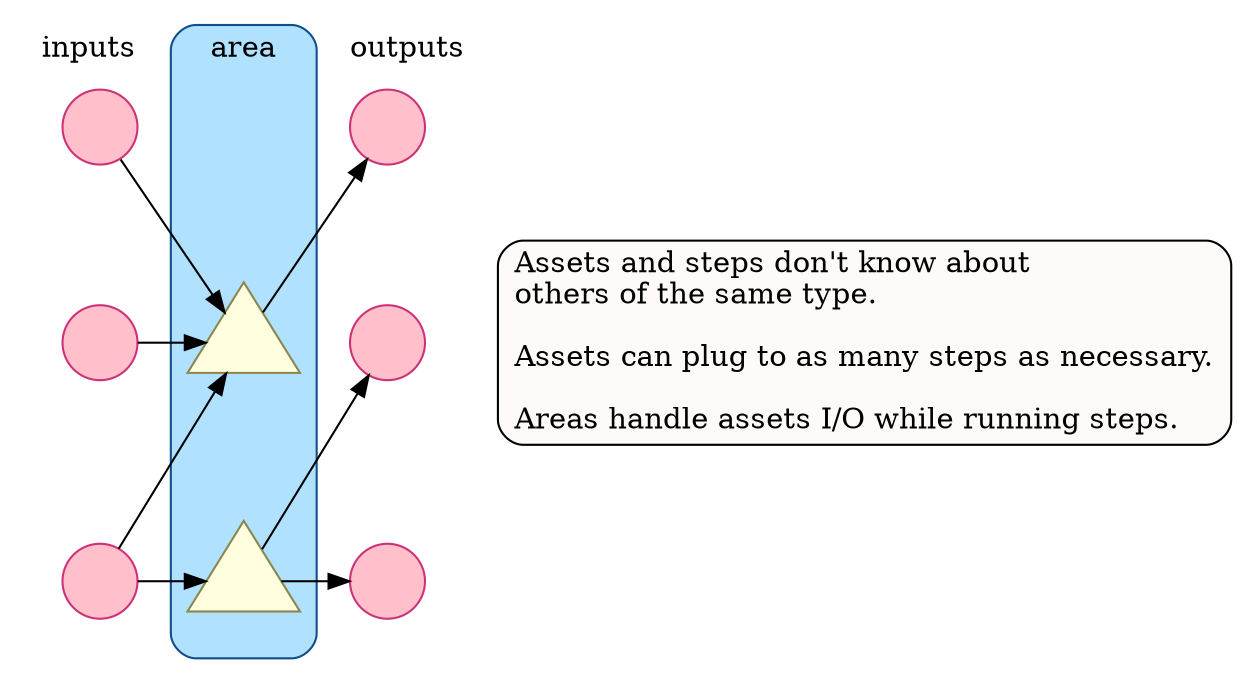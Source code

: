 digraph area_overview {
    bgcolor=invis
    newrank=true
    subgraph cluster_inputs {
        label=inputs
        color=invis
        node [shape=circle label="" fillcolor=pink style=filled color=violetred3] input_asset1 input_asset2 input_asset3
        input_asset1 -> input_asset2 -> input_asset3 [style=invis]
    }
    subgraph cluster_area {
        style="filled,rounded"
        label=area
        fillcolor=lightskyblue1 color=dodgerblue4
        sentinel [style=invis label=""]
        node [shape=triangle label="" fillcolor=lightyellow style=filled color=khaki4 height=.8] step2 step3
        sentinel -> step2 -> step3 [style=invis]
    }
    subgraph cluster_outputs {
        label=outputs
        color=invis
        node [shape=circle label="" fillcolor=pink style=filled color=violetred3] output_asset1 output_asset2 output_asset3
        output_asset1 -> output_asset2 -> output_asset3 [style=invis]
    }
    {input_asset1 input_asset2 input_asset3} -> step2
    input_asset3 -> step3
    step2 -> output_asset1
    step3 -> {output_asset2 output_asset3}
    {rank=same input_asset1 sentinel output_asset1}
    {rank=same input_asset2 step2 output_asset2}
    {rank=same input_asset3 step3 output_asset3}
    description [shape=record style="rounded,filled" fillcolor=snow label="
        Assets and steps don't know about\lothers of the same type.\l
        \lAssets can plug to as many steps as necessary.\l
        \lAreas handle assets I/O while running steps.\l"]
    {rank=same input_asset2 step2 output_asset2 description}
}
